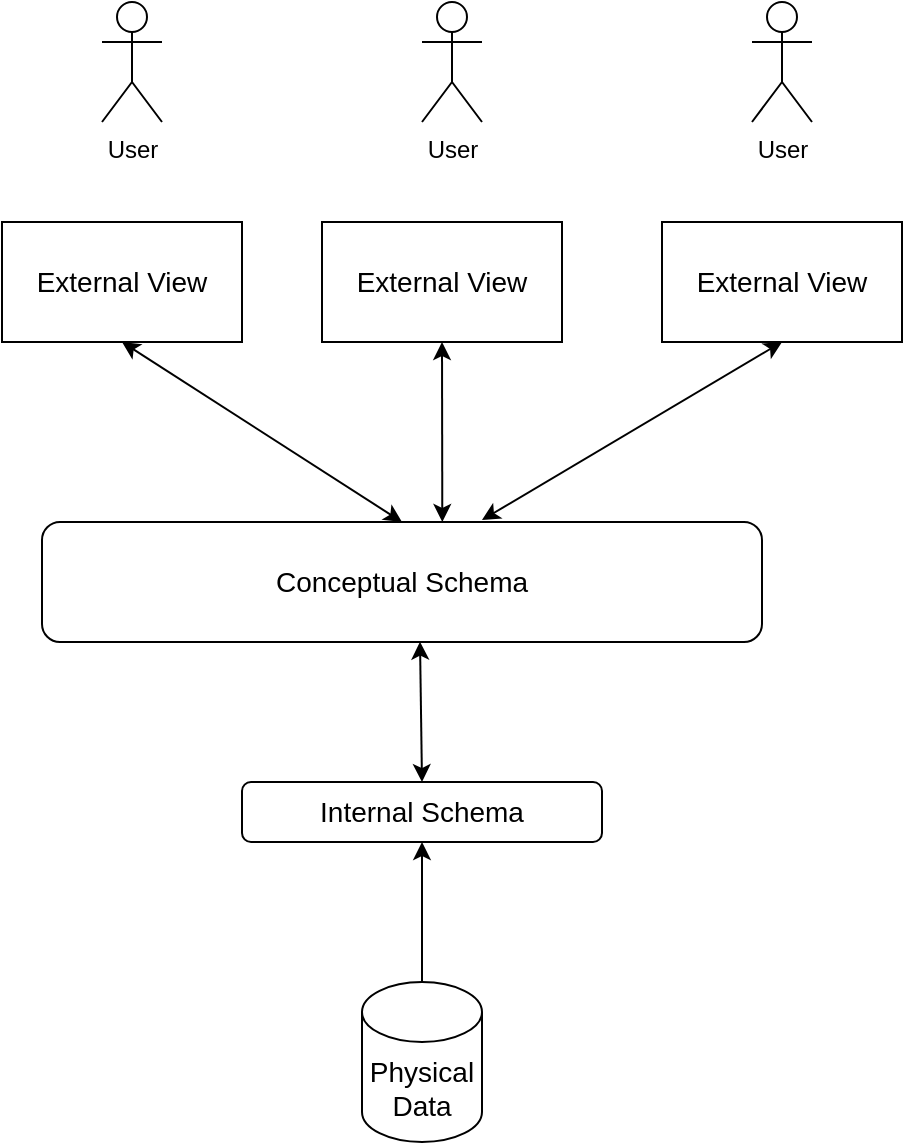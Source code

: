 <mxfile version="14.4.2" type="github">
  <diagram id="1hjyakcfo1oCMvvvwyAf" name="Page-1">
    <mxGraphModel dx="1422" dy="774" grid="1" gridSize="10" guides="1" tooltips="1" connect="1" arrows="1" fold="1" page="1" pageScale="1" pageWidth="850" pageHeight="1100" math="0" shadow="0">
      <root>
        <mxCell id="0" />
        <mxCell id="1" parent="0" />
        <mxCell id="-Omb7ECsmLfycd_9WXr_-1" value="&lt;font style=&quot;font-size: 14px&quot;&gt;External View&lt;/font&gt;" style="rounded=0;whiteSpace=wrap;html=1;" vertex="1" parent="1">
          <mxGeometry x="160" y="130" width="120" height="60" as="geometry" />
        </mxCell>
        <mxCell id="-Omb7ECsmLfycd_9WXr_-2" value="&lt;font style=&quot;font-size: 14px&quot;&gt;External View&lt;/font&gt;" style="rounded=0;whiteSpace=wrap;html=1;" vertex="1" parent="1">
          <mxGeometry x="320" y="130" width="120" height="60" as="geometry" />
        </mxCell>
        <mxCell id="-Omb7ECsmLfycd_9WXr_-3" value="&lt;font style=&quot;font-size: 14px&quot;&gt;External View&lt;/font&gt;" style="rounded=0;whiteSpace=wrap;html=1;" vertex="1" parent="1">
          <mxGeometry x="490" y="130" width="120" height="60" as="geometry" />
        </mxCell>
        <mxCell id="-Omb7ECsmLfycd_9WXr_-5" value="&lt;font style=&quot;font-size: 14px&quot;&gt;Conceptual Schema&lt;/font&gt;" style="rounded=1;whiteSpace=wrap;html=1;" vertex="1" parent="1">
          <mxGeometry x="180" y="280" width="360" height="60" as="geometry" />
        </mxCell>
        <mxCell id="-Omb7ECsmLfycd_9WXr_-6" value="&lt;font style=&quot;font-size: 14px&quot;&gt;Physical Data&lt;/font&gt;" style="shape=cylinder3;whiteSpace=wrap;html=1;boundedLbl=1;backgroundOutline=1;size=15;" vertex="1" parent="1">
          <mxGeometry x="340" y="510" width="60" height="80" as="geometry" />
        </mxCell>
        <mxCell id="-Omb7ECsmLfycd_9WXr_-7" value="User" style="shape=umlActor;verticalLabelPosition=bottom;verticalAlign=top;html=1;outlineConnect=0;" vertex="1" parent="1">
          <mxGeometry x="370" y="20" width="30" height="60" as="geometry" />
        </mxCell>
        <mxCell id="-Omb7ECsmLfycd_9WXr_-8" value="User" style="shape=umlActor;verticalLabelPosition=bottom;verticalAlign=top;html=1;outlineConnect=0;" vertex="1" parent="1">
          <mxGeometry x="210" y="20" width="30" height="60" as="geometry" />
        </mxCell>
        <mxCell id="-Omb7ECsmLfycd_9WXr_-10" value="User" style="shape=umlActor;verticalLabelPosition=bottom;verticalAlign=top;html=1;outlineConnect=0;" vertex="1" parent="1">
          <mxGeometry x="535" y="20" width="30" height="60" as="geometry" />
        </mxCell>
        <mxCell id="-Omb7ECsmLfycd_9WXr_-11" value="" style="endArrow=classic;startArrow=classic;html=1;entryX=0.5;entryY=1;entryDx=0;entryDy=0;exitX=0.5;exitY=0;exitDx=0;exitDy=0;" edge="1" parent="1" source="-Omb7ECsmLfycd_9WXr_-5" target="-Omb7ECsmLfycd_9WXr_-1">
          <mxGeometry width="50" height="50" relative="1" as="geometry">
            <mxPoint x="220" y="240" as="sourcePoint" />
            <mxPoint x="270" y="190" as="targetPoint" />
          </mxGeometry>
        </mxCell>
        <mxCell id="-Omb7ECsmLfycd_9WXr_-12" value="" style="endArrow=classic;startArrow=classic;html=1;entryX=0.5;entryY=1;entryDx=0;entryDy=0;exitX=0.556;exitY=0;exitDx=0;exitDy=0;exitPerimeter=0;" edge="1" parent="1" source="-Omb7ECsmLfycd_9WXr_-5" target="-Omb7ECsmLfycd_9WXr_-2">
          <mxGeometry width="50" height="50" relative="1" as="geometry">
            <mxPoint x="390" y="280" as="sourcePoint" />
            <mxPoint x="420" y="190" as="targetPoint" />
          </mxGeometry>
        </mxCell>
        <mxCell id="-Omb7ECsmLfycd_9WXr_-13" value="" style="endArrow=classic;startArrow=classic;html=1;entryX=0.5;entryY=1;entryDx=0;entryDy=0;" edge="1" parent="1" target="-Omb7ECsmLfycd_9WXr_-3">
          <mxGeometry width="50" height="50" relative="1" as="geometry">
            <mxPoint x="400" y="279" as="sourcePoint" />
            <mxPoint x="570" y="190" as="targetPoint" />
          </mxGeometry>
        </mxCell>
        <mxCell id="-Omb7ECsmLfycd_9WXr_-16" value="&lt;font style=&quot;font-size: 14px&quot;&gt;Internal Schema&lt;/font&gt;" style="rounded=1;whiteSpace=wrap;html=1;" vertex="1" parent="1">
          <mxGeometry x="280" y="410" width="180" height="30" as="geometry" />
        </mxCell>
        <mxCell id="-Omb7ECsmLfycd_9WXr_-17" value="" style="endArrow=classic;startArrow=classic;html=1;exitX=0.5;exitY=0;exitDx=0;exitDy=0;entryX=0.525;entryY=0.997;entryDx=0;entryDy=0;entryPerimeter=0;" edge="1" parent="1" source="-Omb7ECsmLfycd_9WXr_-16" target="-Omb7ECsmLfycd_9WXr_-5">
          <mxGeometry width="50" height="50" relative="1" as="geometry">
            <mxPoint x="350" y="390" as="sourcePoint" />
            <mxPoint x="400" y="340" as="targetPoint" />
          </mxGeometry>
        </mxCell>
        <mxCell id="-Omb7ECsmLfycd_9WXr_-18" value="" style="endArrow=classic;html=1;entryX=0.5;entryY=1;entryDx=0;entryDy=0;exitX=0.5;exitY=0;exitDx=0;exitDy=0;exitPerimeter=0;" edge="1" parent="1" source="-Omb7ECsmLfycd_9WXr_-6" target="-Omb7ECsmLfycd_9WXr_-16">
          <mxGeometry width="50" height="50" relative="1" as="geometry">
            <mxPoint x="350" y="490" as="sourcePoint" />
            <mxPoint x="400" y="440" as="targetPoint" />
          </mxGeometry>
        </mxCell>
      </root>
    </mxGraphModel>
  </diagram>
</mxfile>
